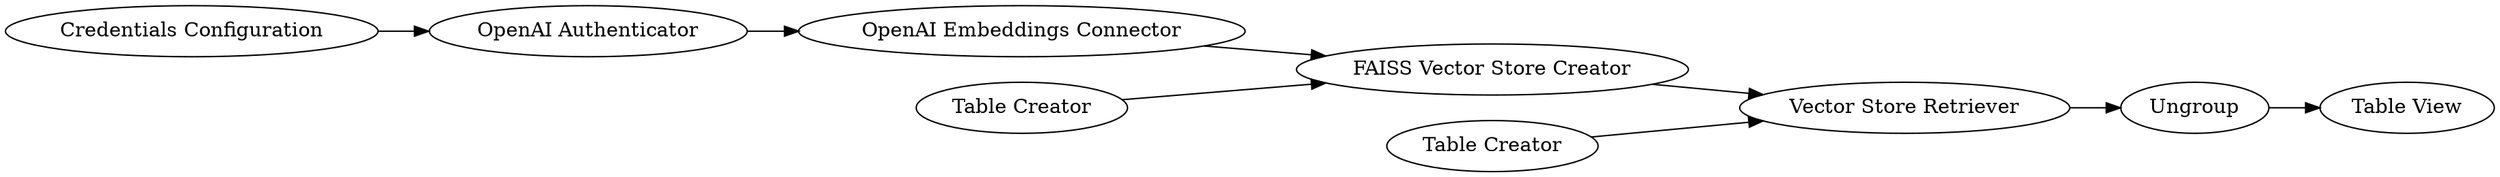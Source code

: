 digraph {
	82 -> 151
	154 -> 149
	153 -> 154
	146 -> 153
	151 -> 152
	148 -> 154
	152 -> 153
	149 -> 150
	150 [label="Table View"]
	148 [label="Table Creator"]
	82 [label="Credentials Configuration"]
	153 [label="FAISS Vector Store Creator"]
	154 [label="Vector Store Retriever"]
	152 [label="OpenAI Embeddings Connector"]
	149 [label=Ungroup]
	146 [label="Table Creator"]
	151 [label="OpenAI Authenticator"]
	rankdir=LR
}
